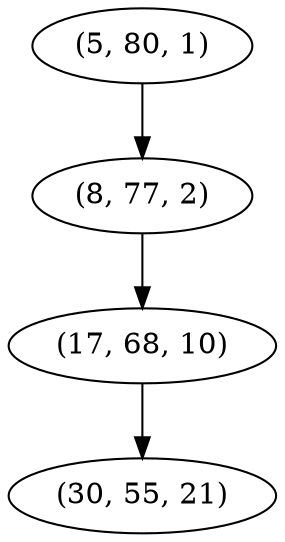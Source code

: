 digraph tree {
    "(5, 80, 1)";
    "(8, 77, 2)";
    "(17, 68, 10)";
    "(30, 55, 21)";
    "(5, 80, 1)" -> "(8, 77, 2)";
    "(8, 77, 2)" -> "(17, 68, 10)";
    "(17, 68, 10)" -> "(30, 55, 21)";
}
